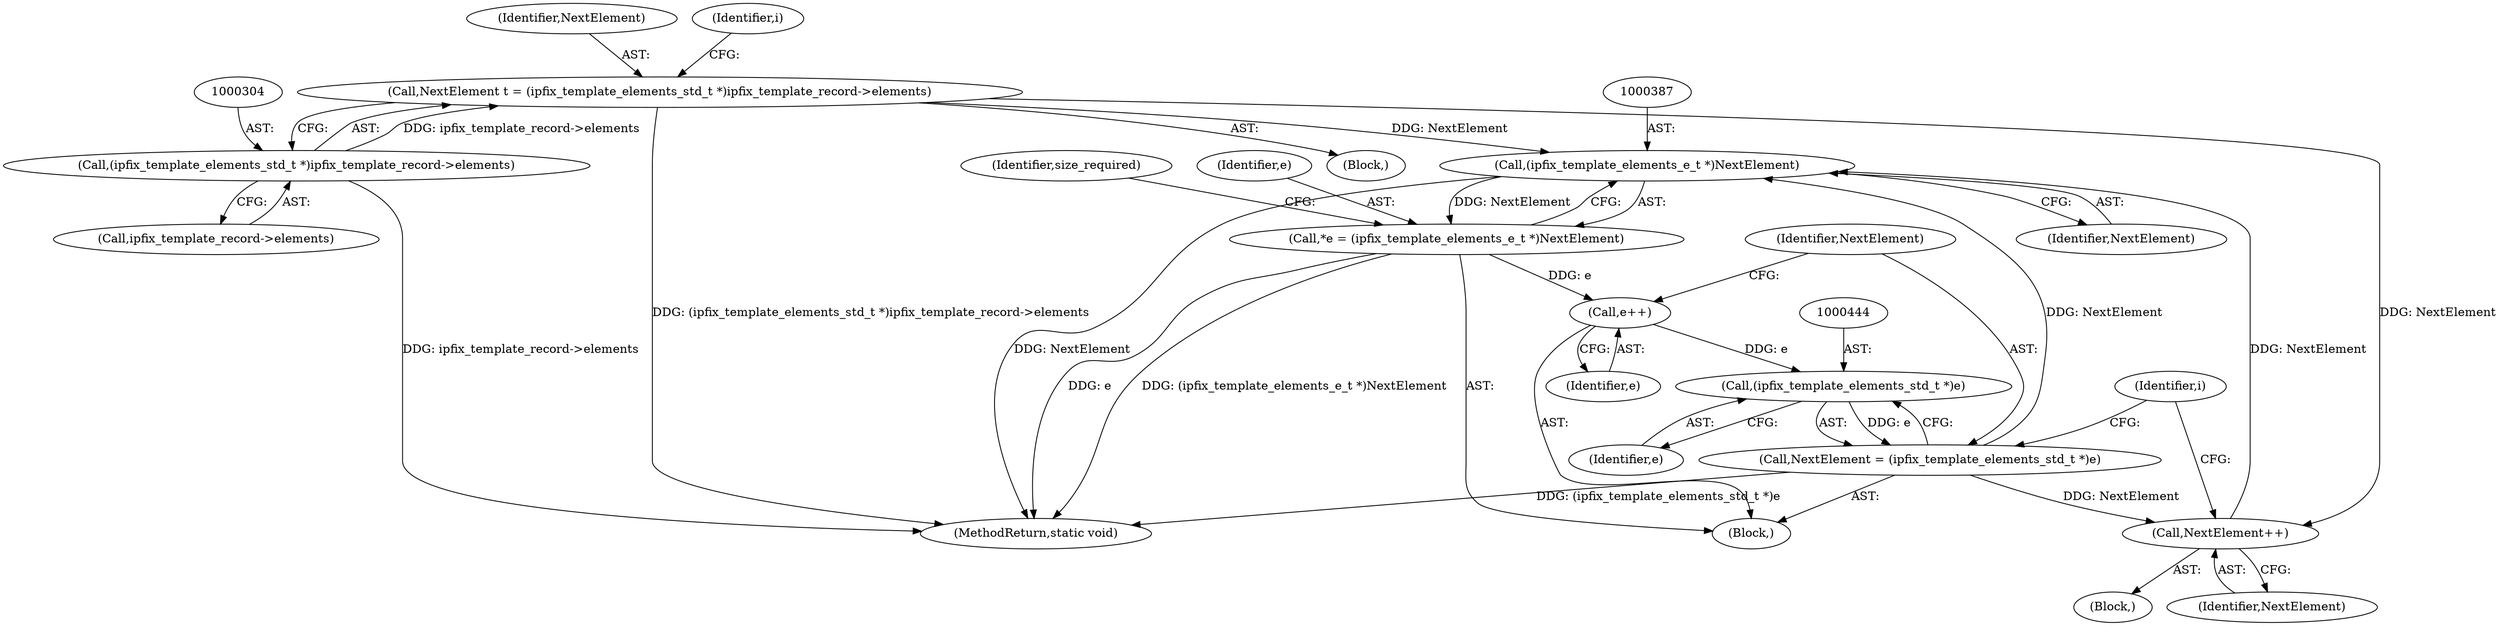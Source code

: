 digraph "0_nfdump_3b006ededaf351f1723aea6c727c9edd1b1fff9b@pointer" {
"1000301" [label="(Call,NextElement \t = (ipfix_template_elements_std_t *)ipfix_template_record->elements)"];
"1000303" [label="(Call,(ipfix_template_elements_std_t *)ipfix_template_record->elements)"];
"1000386" [label="(Call,(ipfix_template_elements_e_t *)NextElement)"];
"1000384" [label="(Call,*e = (ipfix_template_elements_e_t *)NextElement)"];
"1000439" [label="(Call,e++)"];
"1000443" [label="(Call,(ipfix_template_elements_std_t *)e)"];
"1000441" [label="(Call,NextElement = (ipfix_template_elements_std_t *)e)"];
"1000453" [label="(Call,NextElement++)"];
"1000453" [label="(Call,NextElement++)"];
"1000116" [label="(Block,)"];
"1000384" [label="(Call,*e = (ipfix_template_elements_e_t *)NextElement)"];
"1000439" [label="(Call,e++)"];
"1000390" [label="(Identifier,size_required)"];
"1000442" [label="(Identifier,NextElement)"];
"1000382" [label="(Block,)"];
"1000647" [label="(MethodReturn,static void)"];
"1000445" [label="(Identifier,e)"];
"1000447" [label="(Block,)"];
"1000441" [label="(Call,NextElement = (ipfix_template_elements_std_t *)e)"];
"1000302" [label="(Identifier,NextElement)"];
"1000305" [label="(Call,ipfix_template_record->elements)"];
"1000443" [label="(Call,(ipfix_template_elements_std_t *)e)"];
"1000440" [label="(Identifier,e)"];
"1000316" [label="(Identifier,i)"];
"1000303" [label="(Call,(ipfix_template_elements_std_t *)ipfix_template_record->elements)"];
"1000386" [label="(Call,(ipfix_template_elements_e_t *)NextElement)"];
"1000454" [label="(Identifier,NextElement)"];
"1000301" [label="(Call,NextElement \t = (ipfix_template_elements_std_t *)ipfix_template_record->elements)"];
"1000385" [label="(Identifier,e)"];
"1000310" [label="(Identifier,i)"];
"1000388" [label="(Identifier,NextElement)"];
"1000301" -> "1000116"  [label="AST: "];
"1000301" -> "1000303"  [label="CFG: "];
"1000302" -> "1000301"  [label="AST: "];
"1000303" -> "1000301"  [label="AST: "];
"1000310" -> "1000301"  [label="CFG: "];
"1000301" -> "1000647"  [label="DDG: (ipfix_template_elements_std_t *)ipfix_template_record->elements"];
"1000303" -> "1000301"  [label="DDG: ipfix_template_record->elements"];
"1000301" -> "1000386"  [label="DDG: NextElement"];
"1000301" -> "1000453"  [label="DDG: NextElement"];
"1000303" -> "1000305"  [label="CFG: "];
"1000304" -> "1000303"  [label="AST: "];
"1000305" -> "1000303"  [label="AST: "];
"1000303" -> "1000647"  [label="DDG: ipfix_template_record->elements"];
"1000386" -> "1000384"  [label="AST: "];
"1000386" -> "1000388"  [label="CFG: "];
"1000387" -> "1000386"  [label="AST: "];
"1000388" -> "1000386"  [label="AST: "];
"1000384" -> "1000386"  [label="CFG: "];
"1000386" -> "1000647"  [label="DDG: NextElement"];
"1000386" -> "1000384"  [label="DDG: NextElement"];
"1000441" -> "1000386"  [label="DDG: NextElement"];
"1000453" -> "1000386"  [label="DDG: NextElement"];
"1000384" -> "1000382"  [label="AST: "];
"1000385" -> "1000384"  [label="AST: "];
"1000390" -> "1000384"  [label="CFG: "];
"1000384" -> "1000647"  [label="DDG: (ipfix_template_elements_e_t *)NextElement"];
"1000384" -> "1000647"  [label="DDG: e"];
"1000384" -> "1000439"  [label="DDG: e"];
"1000439" -> "1000382"  [label="AST: "];
"1000439" -> "1000440"  [label="CFG: "];
"1000440" -> "1000439"  [label="AST: "];
"1000442" -> "1000439"  [label="CFG: "];
"1000439" -> "1000443"  [label="DDG: e"];
"1000443" -> "1000441"  [label="AST: "];
"1000443" -> "1000445"  [label="CFG: "];
"1000444" -> "1000443"  [label="AST: "];
"1000445" -> "1000443"  [label="AST: "];
"1000441" -> "1000443"  [label="CFG: "];
"1000443" -> "1000441"  [label="DDG: e"];
"1000441" -> "1000382"  [label="AST: "];
"1000442" -> "1000441"  [label="AST: "];
"1000316" -> "1000441"  [label="CFG: "];
"1000441" -> "1000647"  [label="DDG: (ipfix_template_elements_std_t *)e"];
"1000441" -> "1000453"  [label="DDG: NextElement"];
"1000453" -> "1000447"  [label="AST: "];
"1000453" -> "1000454"  [label="CFG: "];
"1000454" -> "1000453"  [label="AST: "];
"1000316" -> "1000453"  [label="CFG: "];
}
